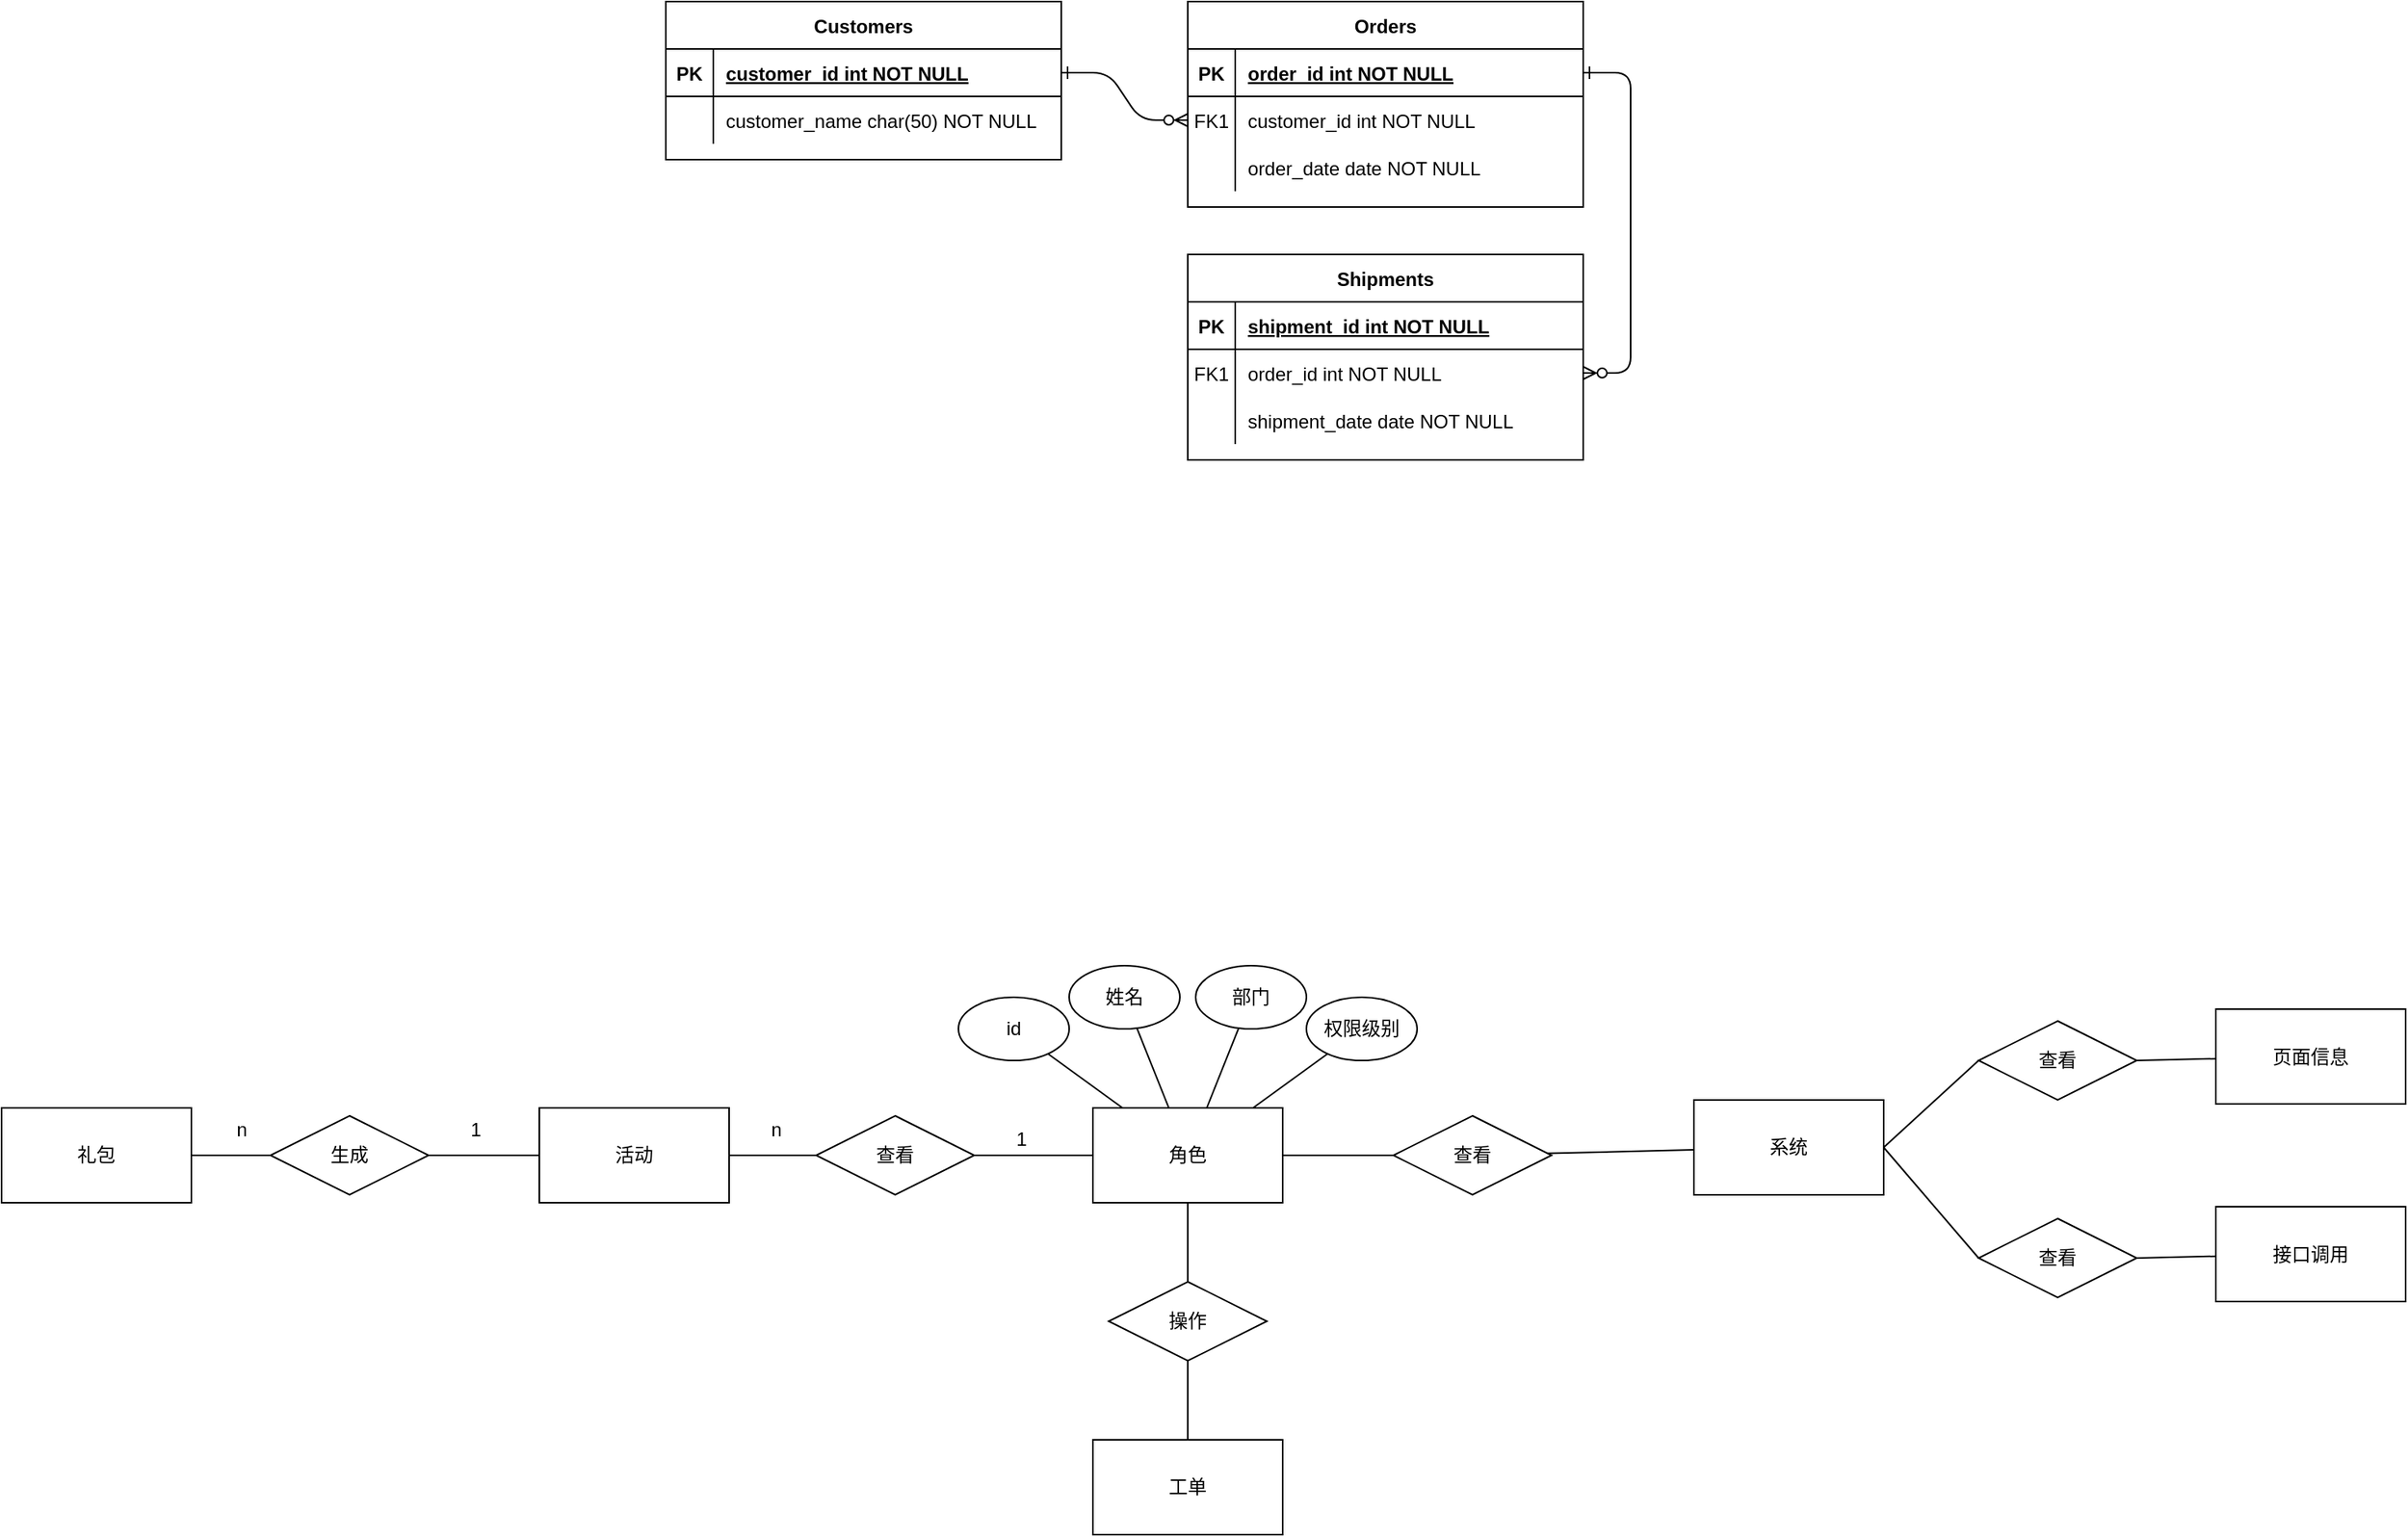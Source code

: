 <mxfile version="20.2.0" type="github">
  <diagram id="R2lEEEUBdFMjLlhIrx00" name="Page-1">
    <mxGraphModel dx="2003" dy="643" grid="1" gridSize="10" guides="1" tooltips="1" connect="1" arrows="1" fold="1" page="1" pageScale="1" pageWidth="850" pageHeight="1100" math="0" shadow="0" extFonts="Permanent Marker^https://fonts.googleapis.com/css?family=Permanent+Marker">
      <root>
        <mxCell id="0" />
        <mxCell id="1" parent="0" />
        <mxCell id="C-vyLk0tnHw3VtMMgP7b-1" value="" style="edgeStyle=entityRelationEdgeStyle;endArrow=ERzeroToMany;startArrow=ERone;endFill=1;startFill=0;" parent="1" source="C-vyLk0tnHw3VtMMgP7b-24" target="C-vyLk0tnHw3VtMMgP7b-6" edge="1">
          <mxGeometry width="100" height="100" relative="1" as="geometry">
            <mxPoint x="340" y="720" as="sourcePoint" />
            <mxPoint x="440" y="620" as="targetPoint" />
          </mxGeometry>
        </mxCell>
        <mxCell id="C-vyLk0tnHw3VtMMgP7b-12" value="" style="edgeStyle=entityRelationEdgeStyle;endArrow=ERzeroToMany;startArrow=ERone;endFill=1;startFill=0;" parent="1" source="C-vyLk0tnHw3VtMMgP7b-3" target="C-vyLk0tnHw3VtMMgP7b-17" edge="1">
          <mxGeometry width="100" height="100" relative="1" as="geometry">
            <mxPoint x="400" y="180" as="sourcePoint" />
            <mxPoint x="460" y="205" as="targetPoint" />
          </mxGeometry>
        </mxCell>
        <mxCell id="C-vyLk0tnHw3VtMMgP7b-2" value="Orders" style="shape=table;startSize=30;container=1;collapsible=1;childLayout=tableLayout;fixedRows=1;rowLines=0;fontStyle=1;align=center;resizeLast=1;" parent="1" vertex="1">
          <mxGeometry x="450" y="120" width="250" height="130" as="geometry" />
        </mxCell>
        <mxCell id="C-vyLk0tnHw3VtMMgP7b-3" value="" style="shape=partialRectangle;collapsible=0;dropTarget=0;pointerEvents=0;fillColor=none;points=[[0,0.5],[1,0.5]];portConstraint=eastwest;top=0;left=0;right=0;bottom=1;" parent="C-vyLk0tnHw3VtMMgP7b-2" vertex="1">
          <mxGeometry y="30" width="250" height="30" as="geometry" />
        </mxCell>
        <mxCell id="C-vyLk0tnHw3VtMMgP7b-4" value="PK" style="shape=partialRectangle;overflow=hidden;connectable=0;fillColor=none;top=0;left=0;bottom=0;right=0;fontStyle=1;" parent="C-vyLk0tnHw3VtMMgP7b-3" vertex="1">
          <mxGeometry width="30" height="30" as="geometry" />
        </mxCell>
        <mxCell id="C-vyLk0tnHw3VtMMgP7b-5" value="order_id int NOT NULL " style="shape=partialRectangle;overflow=hidden;connectable=0;fillColor=none;top=0;left=0;bottom=0;right=0;align=left;spacingLeft=6;fontStyle=5;" parent="C-vyLk0tnHw3VtMMgP7b-3" vertex="1">
          <mxGeometry x="30" width="220" height="30" as="geometry" />
        </mxCell>
        <mxCell id="C-vyLk0tnHw3VtMMgP7b-6" value="" style="shape=partialRectangle;collapsible=0;dropTarget=0;pointerEvents=0;fillColor=none;points=[[0,0.5],[1,0.5]];portConstraint=eastwest;top=0;left=0;right=0;bottom=0;" parent="C-vyLk0tnHw3VtMMgP7b-2" vertex="1">
          <mxGeometry y="60" width="250" height="30" as="geometry" />
        </mxCell>
        <mxCell id="C-vyLk0tnHw3VtMMgP7b-7" value="FK1" style="shape=partialRectangle;overflow=hidden;connectable=0;fillColor=none;top=0;left=0;bottom=0;right=0;" parent="C-vyLk0tnHw3VtMMgP7b-6" vertex="1">
          <mxGeometry width="30" height="30" as="geometry" />
        </mxCell>
        <mxCell id="C-vyLk0tnHw3VtMMgP7b-8" value="customer_id int NOT NULL" style="shape=partialRectangle;overflow=hidden;connectable=0;fillColor=none;top=0;left=0;bottom=0;right=0;align=left;spacingLeft=6;" parent="C-vyLk0tnHw3VtMMgP7b-6" vertex="1">
          <mxGeometry x="30" width="220" height="30" as="geometry" />
        </mxCell>
        <mxCell id="C-vyLk0tnHw3VtMMgP7b-9" value="" style="shape=partialRectangle;collapsible=0;dropTarget=0;pointerEvents=0;fillColor=none;points=[[0,0.5],[1,0.5]];portConstraint=eastwest;top=0;left=0;right=0;bottom=0;" parent="C-vyLk0tnHw3VtMMgP7b-2" vertex="1">
          <mxGeometry y="90" width="250" height="30" as="geometry" />
        </mxCell>
        <mxCell id="C-vyLk0tnHw3VtMMgP7b-10" value="" style="shape=partialRectangle;overflow=hidden;connectable=0;fillColor=none;top=0;left=0;bottom=0;right=0;" parent="C-vyLk0tnHw3VtMMgP7b-9" vertex="1">
          <mxGeometry width="30" height="30" as="geometry" />
        </mxCell>
        <mxCell id="C-vyLk0tnHw3VtMMgP7b-11" value="order_date date NOT NULL" style="shape=partialRectangle;overflow=hidden;connectable=0;fillColor=none;top=0;left=0;bottom=0;right=0;align=left;spacingLeft=6;" parent="C-vyLk0tnHw3VtMMgP7b-9" vertex="1">
          <mxGeometry x="30" width="220" height="30" as="geometry" />
        </mxCell>
        <mxCell id="C-vyLk0tnHw3VtMMgP7b-13" value="Shipments" style="shape=table;startSize=30;container=1;collapsible=1;childLayout=tableLayout;fixedRows=1;rowLines=0;fontStyle=1;align=center;resizeLast=1;" parent="1" vertex="1">
          <mxGeometry x="450" y="280" width="250" height="130" as="geometry" />
        </mxCell>
        <mxCell id="C-vyLk0tnHw3VtMMgP7b-14" value="" style="shape=partialRectangle;collapsible=0;dropTarget=0;pointerEvents=0;fillColor=none;points=[[0,0.5],[1,0.5]];portConstraint=eastwest;top=0;left=0;right=0;bottom=1;" parent="C-vyLk0tnHw3VtMMgP7b-13" vertex="1">
          <mxGeometry y="30" width="250" height="30" as="geometry" />
        </mxCell>
        <mxCell id="C-vyLk0tnHw3VtMMgP7b-15" value="PK" style="shape=partialRectangle;overflow=hidden;connectable=0;fillColor=none;top=0;left=0;bottom=0;right=0;fontStyle=1;" parent="C-vyLk0tnHw3VtMMgP7b-14" vertex="1">
          <mxGeometry width="30" height="30" as="geometry" />
        </mxCell>
        <mxCell id="C-vyLk0tnHw3VtMMgP7b-16" value="shipment_id int NOT NULL " style="shape=partialRectangle;overflow=hidden;connectable=0;fillColor=none;top=0;left=0;bottom=0;right=0;align=left;spacingLeft=6;fontStyle=5;" parent="C-vyLk0tnHw3VtMMgP7b-14" vertex="1">
          <mxGeometry x="30" width="220" height="30" as="geometry" />
        </mxCell>
        <mxCell id="C-vyLk0tnHw3VtMMgP7b-17" value="" style="shape=partialRectangle;collapsible=0;dropTarget=0;pointerEvents=0;fillColor=none;points=[[0,0.5],[1,0.5]];portConstraint=eastwest;top=0;left=0;right=0;bottom=0;" parent="C-vyLk0tnHw3VtMMgP7b-13" vertex="1">
          <mxGeometry y="60" width="250" height="30" as="geometry" />
        </mxCell>
        <mxCell id="C-vyLk0tnHw3VtMMgP7b-18" value="FK1" style="shape=partialRectangle;overflow=hidden;connectable=0;fillColor=none;top=0;left=0;bottom=0;right=0;" parent="C-vyLk0tnHw3VtMMgP7b-17" vertex="1">
          <mxGeometry width="30" height="30" as="geometry" />
        </mxCell>
        <mxCell id="C-vyLk0tnHw3VtMMgP7b-19" value="order_id int NOT NULL" style="shape=partialRectangle;overflow=hidden;connectable=0;fillColor=none;top=0;left=0;bottom=0;right=0;align=left;spacingLeft=6;" parent="C-vyLk0tnHw3VtMMgP7b-17" vertex="1">
          <mxGeometry x="30" width="220" height="30" as="geometry" />
        </mxCell>
        <mxCell id="C-vyLk0tnHw3VtMMgP7b-20" value="" style="shape=partialRectangle;collapsible=0;dropTarget=0;pointerEvents=0;fillColor=none;points=[[0,0.5],[1,0.5]];portConstraint=eastwest;top=0;left=0;right=0;bottom=0;" parent="C-vyLk0tnHw3VtMMgP7b-13" vertex="1">
          <mxGeometry y="90" width="250" height="30" as="geometry" />
        </mxCell>
        <mxCell id="C-vyLk0tnHw3VtMMgP7b-21" value="" style="shape=partialRectangle;overflow=hidden;connectable=0;fillColor=none;top=0;left=0;bottom=0;right=0;" parent="C-vyLk0tnHw3VtMMgP7b-20" vertex="1">
          <mxGeometry width="30" height="30" as="geometry" />
        </mxCell>
        <mxCell id="C-vyLk0tnHw3VtMMgP7b-22" value="shipment_date date NOT NULL" style="shape=partialRectangle;overflow=hidden;connectable=0;fillColor=none;top=0;left=0;bottom=0;right=0;align=left;spacingLeft=6;" parent="C-vyLk0tnHw3VtMMgP7b-20" vertex="1">
          <mxGeometry x="30" width="220" height="30" as="geometry" />
        </mxCell>
        <mxCell id="C-vyLk0tnHw3VtMMgP7b-23" value="Customers" style="shape=table;startSize=30;container=1;collapsible=1;childLayout=tableLayout;fixedRows=1;rowLines=0;fontStyle=1;align=center;resizeLast=1;" parent="1" vertex="1">
          <mxGeometry x="120" y="120" width="250" height="100" as="geometry" />
        </mxCell>
        <mxCell id="C-vyLk0tnHw3VtMMgP7b-24" value="" style="shape=partialRectangle;collapsible=0;dropTarget=0;pointerEvents=0;fillColor=none;points=[[0,0.5],[1,0.5]];portConstraint=eastwest;top=0;left=0;right=0;bottom=1;" parent="C-vyLk0tnHw3VtMMgP7b-23" vertex="1">
          <mxGeometry y="30" width="250" height="30" as="geometry" />
        </mxCell>
        <mxCell id="C-vyLk0tnHw3VtMMgP7b-25" value="PK" style="shape=partialRectangle;overflow=hidden;connectable=0;fillColor=none;top=0;left=0;bottom=0;right=0;fontStyle=1;" parent="C-vyLk0tnHw3VtMMgP7b-24" vertex="1">
          <mxGeometry width="30" height="30" as="geometry" />
        </mxCell>
        <mxCell id="C-vyLk0tnHw3VtMMgP7b-26" value="customer_id int NOT NULL " style="shape=partialRectangle;overflow=hidden;connectable=0;fillColor=none;top=0;left=0;bottom=0;right=0;align=left;spacingLeft=6;fontStyle=5;" parent="C-vyLk0tnHw3VtMMgP7b-24" vertex="1">
          <mxGeometry x="30" width="220" height="30" as="geometry" />
        </mxCell>
        <mxCell id="C-vyLk0tnHw3VtMMgP7b-27" value="" style="shape=partialRectangle;collapsible=0;dropTarget=0;pointerEvents=0;fillColor=none;points=[[0,0.5],[1,0.5]];portConstraint=eastwest;top=0;left=0;right=0;bottom=0;" parent="C-vyLk0tnHw3VtMMgP7b-23" vertex="1">
          <mxGeometry y="60" width="250" height="30" as="geometry" />
        </mxCell>
        <mxCell id="C-vyLk0tnHw3VtMMgP7b-28" value="" style="shape=partialRectangle;overflow=hidden;connectable=0;fillColor=none;top=0;left=0;bottom=0;right=0;" parent="C-vyLk0tnHw3VtMMgP7b-27" vertex="1">
          <mxGeometry width="30" height="30" as="geometry" />
        </mxCell>
        <mxCell id="C-vyLk0tnHw3VtMMgP7b-29" value="customer_name char(50) NOT NULL" style="shape=partialRectangle;overflow=hidden;connectable=0;fillColor=none;top=0;left=0;bottom=0;right=0;align=left;spacingLeft=6;" parent="C-vyLk0tnHw3VtMMgP7b-27" vertex="1">
          <mxGeometry x="30" width="220" height="30" as="geometry" />
        </mxCell>
        <mxCell id="_jhM0TmbpqfNp14iLgsG-1" value="角色" style="rounded=0;whiteSpace=wrap;html=1;" vertex="1" parent="1">
          <mxGeometry x="390" y="820" width="120" height="60" as="geometry" />
        </mxCell>
        <mxCell id="_jhM0TmbpqfNp14iLgsG-2" value="系统" style="rounded=0;whiteSpace=wrap;html=1;" vertex="1" parent="1">
          <mxGeometry x="770" y="815" width="120" height="60" as="geometry" />
        </mxCell>
        <mxCell id="_jhM0TmbpqfNp14iLgsG-3" value="活动" style="rounded=0;whiteSpace=wrap;html=1;" vertex="1" parent="1">
          <mxGeometry x="40" y="820" width="120" height="60" as="geometry" />
        </mxCell>
        <mxCell id="_jhM0TmbpqfNp14iLgsG-4" value="礼包" style="rounded=0;whiteSpace=wrap;html=1;" vertex="1" parent="1">
          <mxGeometry x="-300" y="820" width="120" height="60" as="geometry" />
        </mxCell>
        <mxCell id="_jhM0TmbpqfNp14iLgsG-5" value="页面信息" style="rounded=0;whiteSpace=wrap;html=1;" vertex="1" parent="1">
          <mxGeometry x="1100" y="757.5" width="120" height="60" as="geometry" />
        </mxCell>
        <mxCell id="_jhM0TmbpqfNp14iLgsG-6" value="接口调用" style="rounded=0;whiteSpace=wrap;html=1;" vertex="1" parent="1">
          <mxGeometry x="1100" y="882.5" width="120" height="60" as="geometry" />
        </mxCell>
        <mxCell id="_jhM0TmbpqfNp14iLgsG-7" value="工单" style="rounded=0;whiteSpace=wrap;html=1;" vertex="1" parent="1">
          <mxGeometry x="390" y="1030" width="120" height="60" as="geometry" />
        </mxCell>
        <mxCell id="_jhM0TmbpqfNp14iLgsG-8" value="id" style="ellipse;whiteSpace=wrap;html=1;" vertex="1" parent="1">
          <mxGeometry x="305" y="750" width="70" height="40" as="geometry" />
        </mxCell>
        <mxCell id="_jhM0TmbpqfNp14iLgsG-10" value="姓名" style="ellipse;whiteSpace=wrap;html=1;" vertex="1" parent="1">
          <mxGeometry x="375" y="730" width="70" height="40" as="geometry" />
        </mxCell>
        <mxCell id="_jhM0TmbpqfNp14iLgsG-11" value="部门" style="ellipse;whiteSpace=wrap;html=1;" vertex="1" parent="1">
          <mxGeometry x="455" y="730" width="70" height="40" as="geometry" />
        </mxCell>
        <mxCell id="_jhM0TmbpqfNp14iLgsG-12" value="权限级别" style="ellipse;whiteSpace=wrap;html=1;" vertex="1" parent="1">
          <mxGeometry x="525" y="750" width="70" height="40" as="geometry" />
        </mxCell>
        <mxCell id="_jhM0TmbpqfNp14iLgsG-13" value="" style="endArrow=none;html=1;rounded=0;" edge="1" parent="1" source="_jhM0TmbpqfNp14iLgsG-8" target="_jhM0TmbpqfNp14iLgsG-1">
          <mxGeometry width="50" height="50" relative="1" as="geometry">
            <mxPoint x="400" y="1050" as="sourcePoint" />
            <mxPoint x="450" y="1000" as="targetPoint" />
          </mxGeometry>
        </mxCell>
        <mxCell id="_jhM0TmbpqfNp14iLgsG-14" value="" style="endArrow=none;html=1;rounded=0;" edge="1" parent="1" source="_jhM0TmbpqfNp14iLgsG-10" target="_jhM0TmbpqfNp14iLgsG-1">
          <mxGeometry width="50" height="50" relative="1" as="geometry">
            <mxPoint x="400" y="1050" as="sourcePoint" />
            <mxPoint x="450" y="1000" as="targetPoint" />
          </mxGeometry>
        </mxCell>
        <mxCell id="_jhM0TmbpqfNp14iLgsG-15" value="" style="endArrow=none;html=1;rounded=0;" edge="1" parent="1" source="_jhM0TmbpqfNp14iLgsG-11" target="_jhM0TmbpqfNp14iLgsG-1">
          <mxGeometry width="50" height="50" relative="1" as="geometry">
            <mxPoint x="400" y="1050" as="sourcePoint" />
            <mxPoint x="450" y="1000" as="targetPoint" />
          </mxGeometry>
        </mxCell>
        <mxCell id="_jhM0TmbpqfNp14iLgsG-16" value="" style="endArrow=none;html=1;rounded=0;" edge="1" parent="1" source="_jhM0TmbpqfNp14iLgsG-12" target="_jhM0TmbpqfNp14iLgsG-1">
          <mxGeometry width="50" height="50" relative="1" as="geometry">
            <mxPoint x="400" y="1050" as="sourcePoint" />
            <mxPoint x="450" y="1000" as="targetPoint" />
          </mxGeometry>
        </mxCell>
        <mxCell id="_jhM0TmbpqfNp14iLgsG-18" value="查看" style="rhombus;whiteSpace=wrap;html=1;" vertex="1" parent="1">
          <mxGeometry x="215" y="825" width="100" height="50" as="geometry" />
        </mxCell>
        <mxCell id="_jhM0TmbpqfNp14iLgsG-19" value="" style="endArrow=none;html=1;rounded=0;" edge="1" parent="1" source="_jhM0TmbpqfNp14iLgsG-18" target="_jhM0TmbpqfNp14iLgsG-1">
          <mxGeometry width="50" height="50" relative="1" as="geometry">
            <mxPoint x="400" y="1050" as="sourcePoint" />
            <mxPoint x="450" y="1000" as="targetPoint" />
          </mxGeometry>
        </mxCell>
        <mxCell id="_jhM0TmbpqfNp14iLgsG-20" value="" style="endArrow=none;html=1;rounded=0;" edge="1" parent="1" source="_jhM0TmbpqfNp14iLgsG-18" target="_jhM0TmbpqfNp14iLgsG-3">
          <mxGeometry width="50" height="50" relative="1" as="geometry">
            <mxPoint x="400" y="1050" as="sourcePoint" />
            <mxPoint x="450" y="1000" as="targetPoint" />
          </mxGeometry>
        </mxCell>
        <mxCell id="_jhM0TmbpqfNp14iLgsG-21" value="生成" style="rhombus;whiteSpace=wrap;html=1;" vertex="1" parent="1">
          <mxGeometry x="-130" y="825" width="100" height="50" as="geometry" />
        </mxCell>
        <mxCell id="_jhM0TmbpqfNp14iLgsG-22" value="" style="endArrow=none;html=1;rounded=0;" edge="1" parent="1" source="_jhM0TmbpqfNp14iLgsG-21" target="_jhM0TmbpqfNp14iLgsG-3">
          <mxGeometry width="50" height="50" relative="1" as="geometry">
            <mxPoint x="400" y="1050" as="sourcePoint" />
            <mxPoint x="450" y="1000" as="targetPoint" />
          </mxGeometry>
        </mxCell>
        <mxCell id="_jhM0TmbpqfNp14iLgsG-23" value="" style="endArrow=none;html=1;rounded=0;" edge="1" parent="1" source="_jhM0TmbpqfNp14iLgsG-21" target="_jhM0TmbpqfNp14iLgsG-4">
          <mxGeometry width="50" height="50" relative="1" as="geometry">
            <mxPoint x="400" y="1050" as="sourcePoint" />
            <mxPoint x="450" y="1000" as="targetPoint" />
          </mxGeometry>
        </mxCell>
        <mxCell id="_jhM0TmbpqfNp14iLgsG-24" value="n" style="text;html=1;strokeColor=none;fillColor=none;align=center;verticalAlign=middle;whiteSpace=wrap;rounded=0;" vertex="1" parent="1">
          <mxGeometry x="-178" y="819" width="60" height="30" as="geometry" />
        </mxCell>
        <mxCell id="_jhM0TmbpqfNp14iLgsG-27" value="1" style="text;html=1;strokeColor=none;fillColor=none;align=center;verticalAlign=middle;whiteSpace=wrap;rounded=0;" vertex="1" parent="1">
          <mxGeometry x="-30" y="819" width="60" height="30" as="geometry" />
        </mxCell>
        <mxCell id="_jhM0TmbpqfNp14iLgsG-28" value="n" style="text;html=1;strokeColor=none;fillColor=none;align=center;verticalAlign=middle;whiteSpace=wrap;rounded=0;" vertex="1" parent="1">
          <mxGeometry x="160" y="819" width="60" height="30" as="geometry" />
        </mxCell>
        <mxCell id="_jhM0TmbpqfNp14iLgsG-29" value="1" style="text;html=1;strokeColor=none;fillColor=none;align=center;verticalAlign=middle;whiteSpace=wrap;rounded=0;" vertex="1" parent="1">
          <mxGeometry x="315" y="825" width="60" height="30" as="geometry" />
        </mxCell>
        <mxCell id="_jhM0TmbpqfNp14iLgsG-31" value="" style="endArrow=none;html=1;rounded=0;" edge="1" parent="1" source="_jhM0TmbpqfNp14iLgsG-32" target="_jhM0TmbpqfNp14iLgsG-1">
          <mxGeometry width="50" height="50" relative="1" as="geometry">
            <mxPoint x="400" y="1050" as="sourcePoint" />
            <mxPoint x="450" y="1000" as="targetPoint" />
          </mxGeometry>
        </mxCell>
        <mxCell id="_jhM0TmbpqfNp14iLgsG-32" value="操作" style="rhombus;whiteSpace=wrap;html=1;" vertex="1" parent="1">
          <mxGeometry x="400" y="930" width="100" height="50" as="geometry" />
        </mxCell>
        <mxCell id="_jhM0TmbpqfNp14iLgsG-33" value="" style="endArrow=none;html=1;rounded=0;" edge="1" parent="1" source="_jhM0TmbpqfNp14iLgsG-32" target="_jhM0TmbpqfNp14iLgsG-7">
          <mxGeometry width="50" height="50" relative="1" as="geometry">
            <mxPoint x="400" y="1050" as="sourcePoint" />
            <mxPoint x="450" y="1000" as="targetPoint" />
          </mxGeometry>
        </mxCell>
        <mxCell id="_jhM0TmbpqfNp14iLgsG-34" value="查看" style="rhombus;whiteSpace=wrap;html=1;" vertex="1" parent="1">
          <mxGeometry x="580" y="825" width="100" height="50" as="geometry" />
        </mxCell>
        <mxCell id="_jhM0TmbpqfNp14iLgsG-35" value="" style="endArrow=none;html=1;rounded=0;" edge="1" parent="1" source="_jhM0TmbpqfNp14iLgsG-34" target="_jhM0TmbpqfNp14iLgsG-1">
          <mxGeometry width="50" height="50" relative="1" as="geometry">
            <mxPoint x="400" y="1050" as="sourcePoint" />
            <mxPoint x="450" y="1000" as="targetPoint" />
          </mxGeometry>
        </mxCell>
        <mxCell id="_jhM0TmbpqfNp14iLgsG-36" value="" style="endArrow=none;html=1;rounded=0;" edge="1" parent="1" source="_jhM0TmbpqfNp14iLgsG-34" target="_jhM0TmbpqfNp14iLgsG-2">
          <mxGeometry width="50" height="50" relative="1" as="geometry">
            <mxPoint x="400" y="1050" as="sourcePoint" />
            <mxPoint x="450" y="1000" as="targetPoint" />
          </mxGeometry>
        </mxCell>
        <mxCell id="_jhM0TmbpqfNp14iLgsG-37" value="" style="endArrow=none;html=1;rounded=0;exitX=0;exitY=0.5;exitDx=0;exitDy=0;entryX=1;entryY=0.5;entryDx=0;entryDy=0;" edge="1" parent="1" source="_jhM0TmbpqfNp14iLgsG-39" target="_jhM0TmbpqfNp14iLgsG-2">
          <mxGeometry width="50" height="50" relative="1" as="geometry">
            <mxPoint x="400" y="1050" as="sourcePoint" />
            <mxPoint x="450" y="1000" as="targetPoint" />
          </mxGeometry>
        </mxCell>
        <mxCell id="_jhM0TmbpqfNp14iLgsG-39" value="查看" style="rhombus;whiteSpace=wrap;html=1;" vertex="1" parent="1">
          <mxGeometry x="950" y="765" width="100" height="50" as="geometry" />
        </mxCell>
        <mxCell id="_jhM0TmbpqfNp14iLgsG-40" value="" style="endArrow=none;html=1;rounded=0;exitX=1;exitY=0.5;exitDx=0;exitDy=0;" edge="1" parent="1" source="_jhM0TmbpqfNp14iLgsG-39" target="_jhM0TmbpqfNp14iLgsG-5">
          <mxGeometry width="50" height="50" relative="1" as="geometry">
            <mxPoint x="400" y="1065" as="sourcePoint" />
            <mxPoint x="450" y="1015" as="targetPoint" />
          </mxGeometry>
        </mxCell>
        <mxCell id="_jhM0TmbpqfNp14iLgsG-41" value="查看" style="rhombus;whiteSpace=wrap;html=1;" vertex="1" parent="1">
          <mxGeometry x="950" y="890" width="100" height="50" as="geometry" />
        </mxCell>
        <mxCell id="_jhM0TmbpqfNp14iLgsG-42" value="" style="endArrow=none;html=1;rounded=0;exitX=0;exitY=0.5;exitDx=0;exitDy=0;entryX=1;entryY=0.5;entryDx=0;entryDy=0;" edge="1" parent="1" source="_jhM0TmbpqfNp14iLgsG-41" target="_jhM0TmbpqfNp14iLgsG-2">
          <mxGeometry width="50" height="50" relative="1" as="geometry">
            <mxPoint x="400" y="1050" as="sourcePoint" />
            <mxPoint x="450" y="1000" as="targetPoint" />
          </mxGeometry>
        </mxCell>
        <mxCell id="_jhM0TmbpqfNp14iLgsG-43" value="" style="endArrow=none;html=1;rounded=0;exitX=1;exitY=0.5;exitDx=0;exitDy=0;" edge="1" parent="1" source="_jhM0TmbpqfNp14iLgsG-41" target="_jhM0TmbpqfNp14iLgsG-6">
          <mxGeometry width="50" height="50" relative="1" as="geometry">
            <mxPoint x="400" y="1065" as="sourcePoint" />
            <mxPoint x="450" y="1015" as="targetPoint" />
          </mxGeometry>
        </mxCell>
      </root>
    </mxGraphModel>
  </diagram>
</mxfile>
